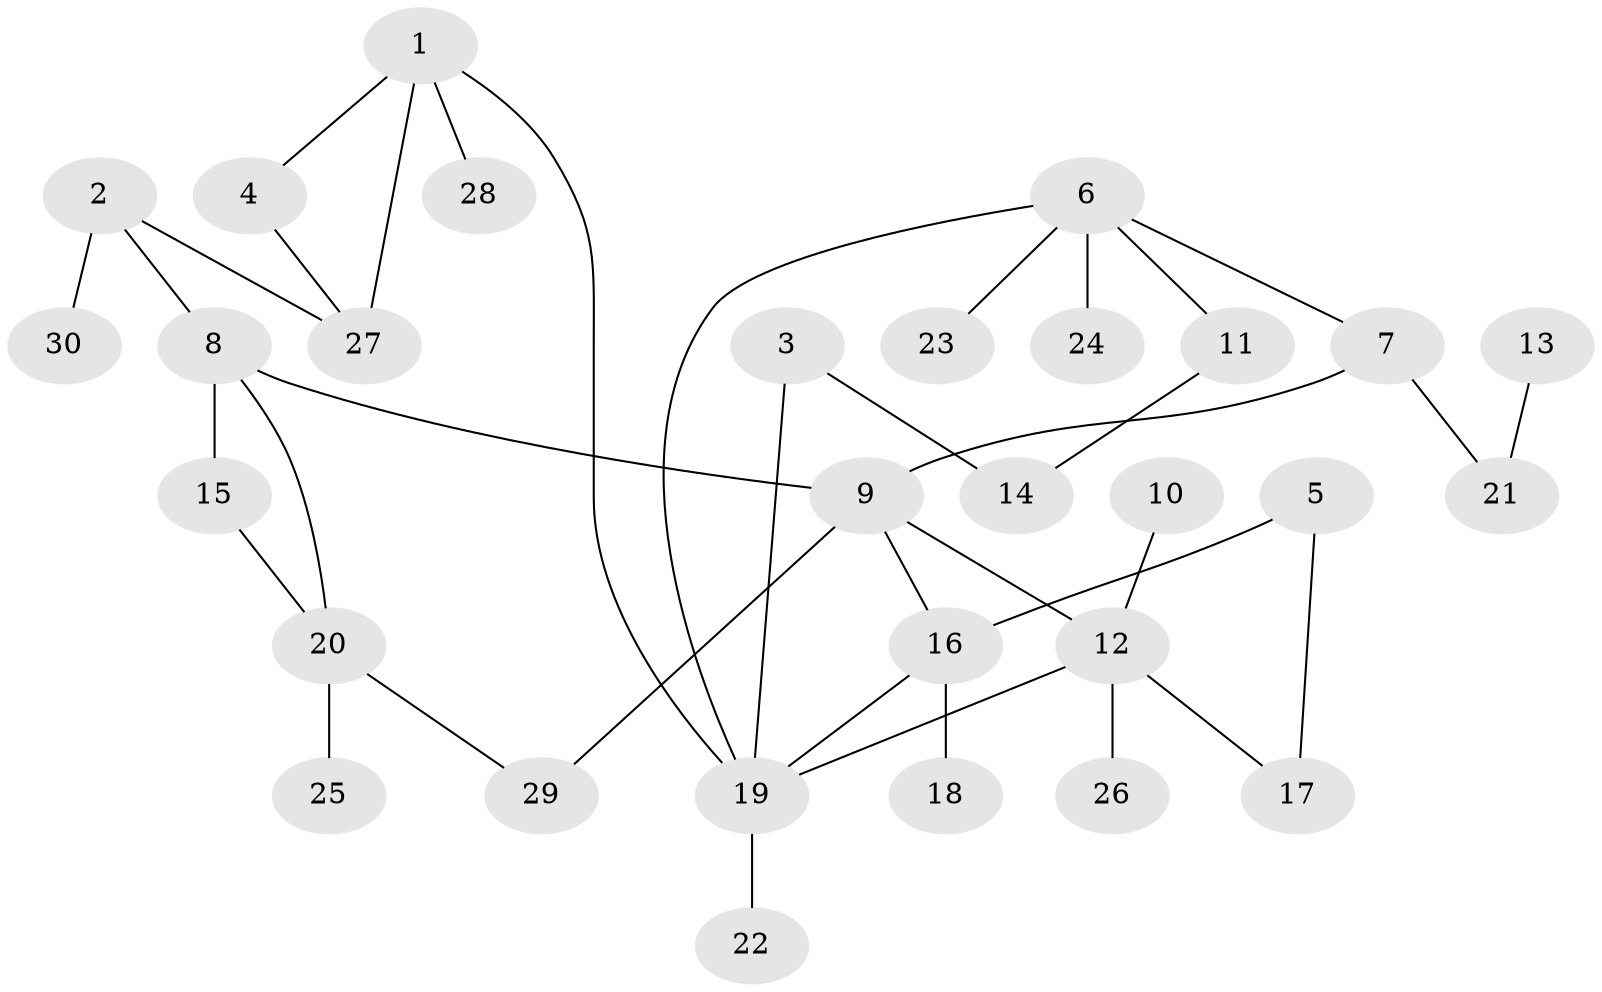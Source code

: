 // original degree distribution, {8: 0.01020408163265306, 7: 0.01020408163265306, 4: 0.09183673469387756, 6: 0.02040816326530612, 2: 0.32653061224489793, 3: 0.14285714285714285, 1: 0.3877551020408163, 5: 0.01020408163265306}
// Generated by graph-tools (version 1.1) at 2025/35/03/04/25 23:35:59]
// undirected, 30 vertices, 37 edges
graph export_dot {
  node [color=gray90,style=filled];
  1;
  2;
  3;
  4;
  5;
  6;
  7;
  8;
  9;
  10;
  11;
  12;
  13;
  14;
  15;
  16;
  17;
  18;
  19;
  20;
  21;
  22;
  23;
  24;
  25;
  26;
  27;
  28;
  29;
  30;
  1 -- 4 [weight=1.0];
  1 -- 19 [weight=1.0];
  1 -- 27 [weight=1.0];
  1 -- 28 [weight=1.0];
  2 -- 8 [weight=1.0];
  2 -- 27 [weight=1.0];
  2 -- 30 [weight=1.0];
  3 -- 14 [weight=1.0];
  3 -- 19 [weight=1.0];
  4 -- 27 [weight=1.0];
  5 -- 16 [weight=1.0];
  5 -- 17 [weight=1.0];
  6 -- 7 [weight=1.0];
  6 -- 11 [weight=1.0];
  6 -- 19 [weight=1.0];
  6 -- 23 [weight=1.0];
  6 -- 24 [weight=1.0];
  7 -- 9 [weight=1.0];
  7 -- 21 [weight=1.0];
  8 -- 9 [weight=1.0];
  8 -- 15 [weight=1.0];
  8 -- 20 [weight=1.0];
  9 -- 12 [weight=1.0];
  9 -- 16 [weight=1.0];
  9 -- 29 [weight=1.0];
  10 -- 12 [weight=1.0];
  11 -- 14 [weight=1.0];
  12 -- 17 [weight=1.0];
  12 -- 19 [weight=1.0];
  12 -- 26 [weight=2.0];
  13 -- 21 [weight=1.0];
  15 -- 20 [weight=1.0];
  16 -- 18 [weight=1.0];
  16 -- 19 [weight=1.0];
  19 -- 22 [weight=1.0];
  20 -- 25 [weight=1.0];
  20 -- 29 [weight=1.0];
}
